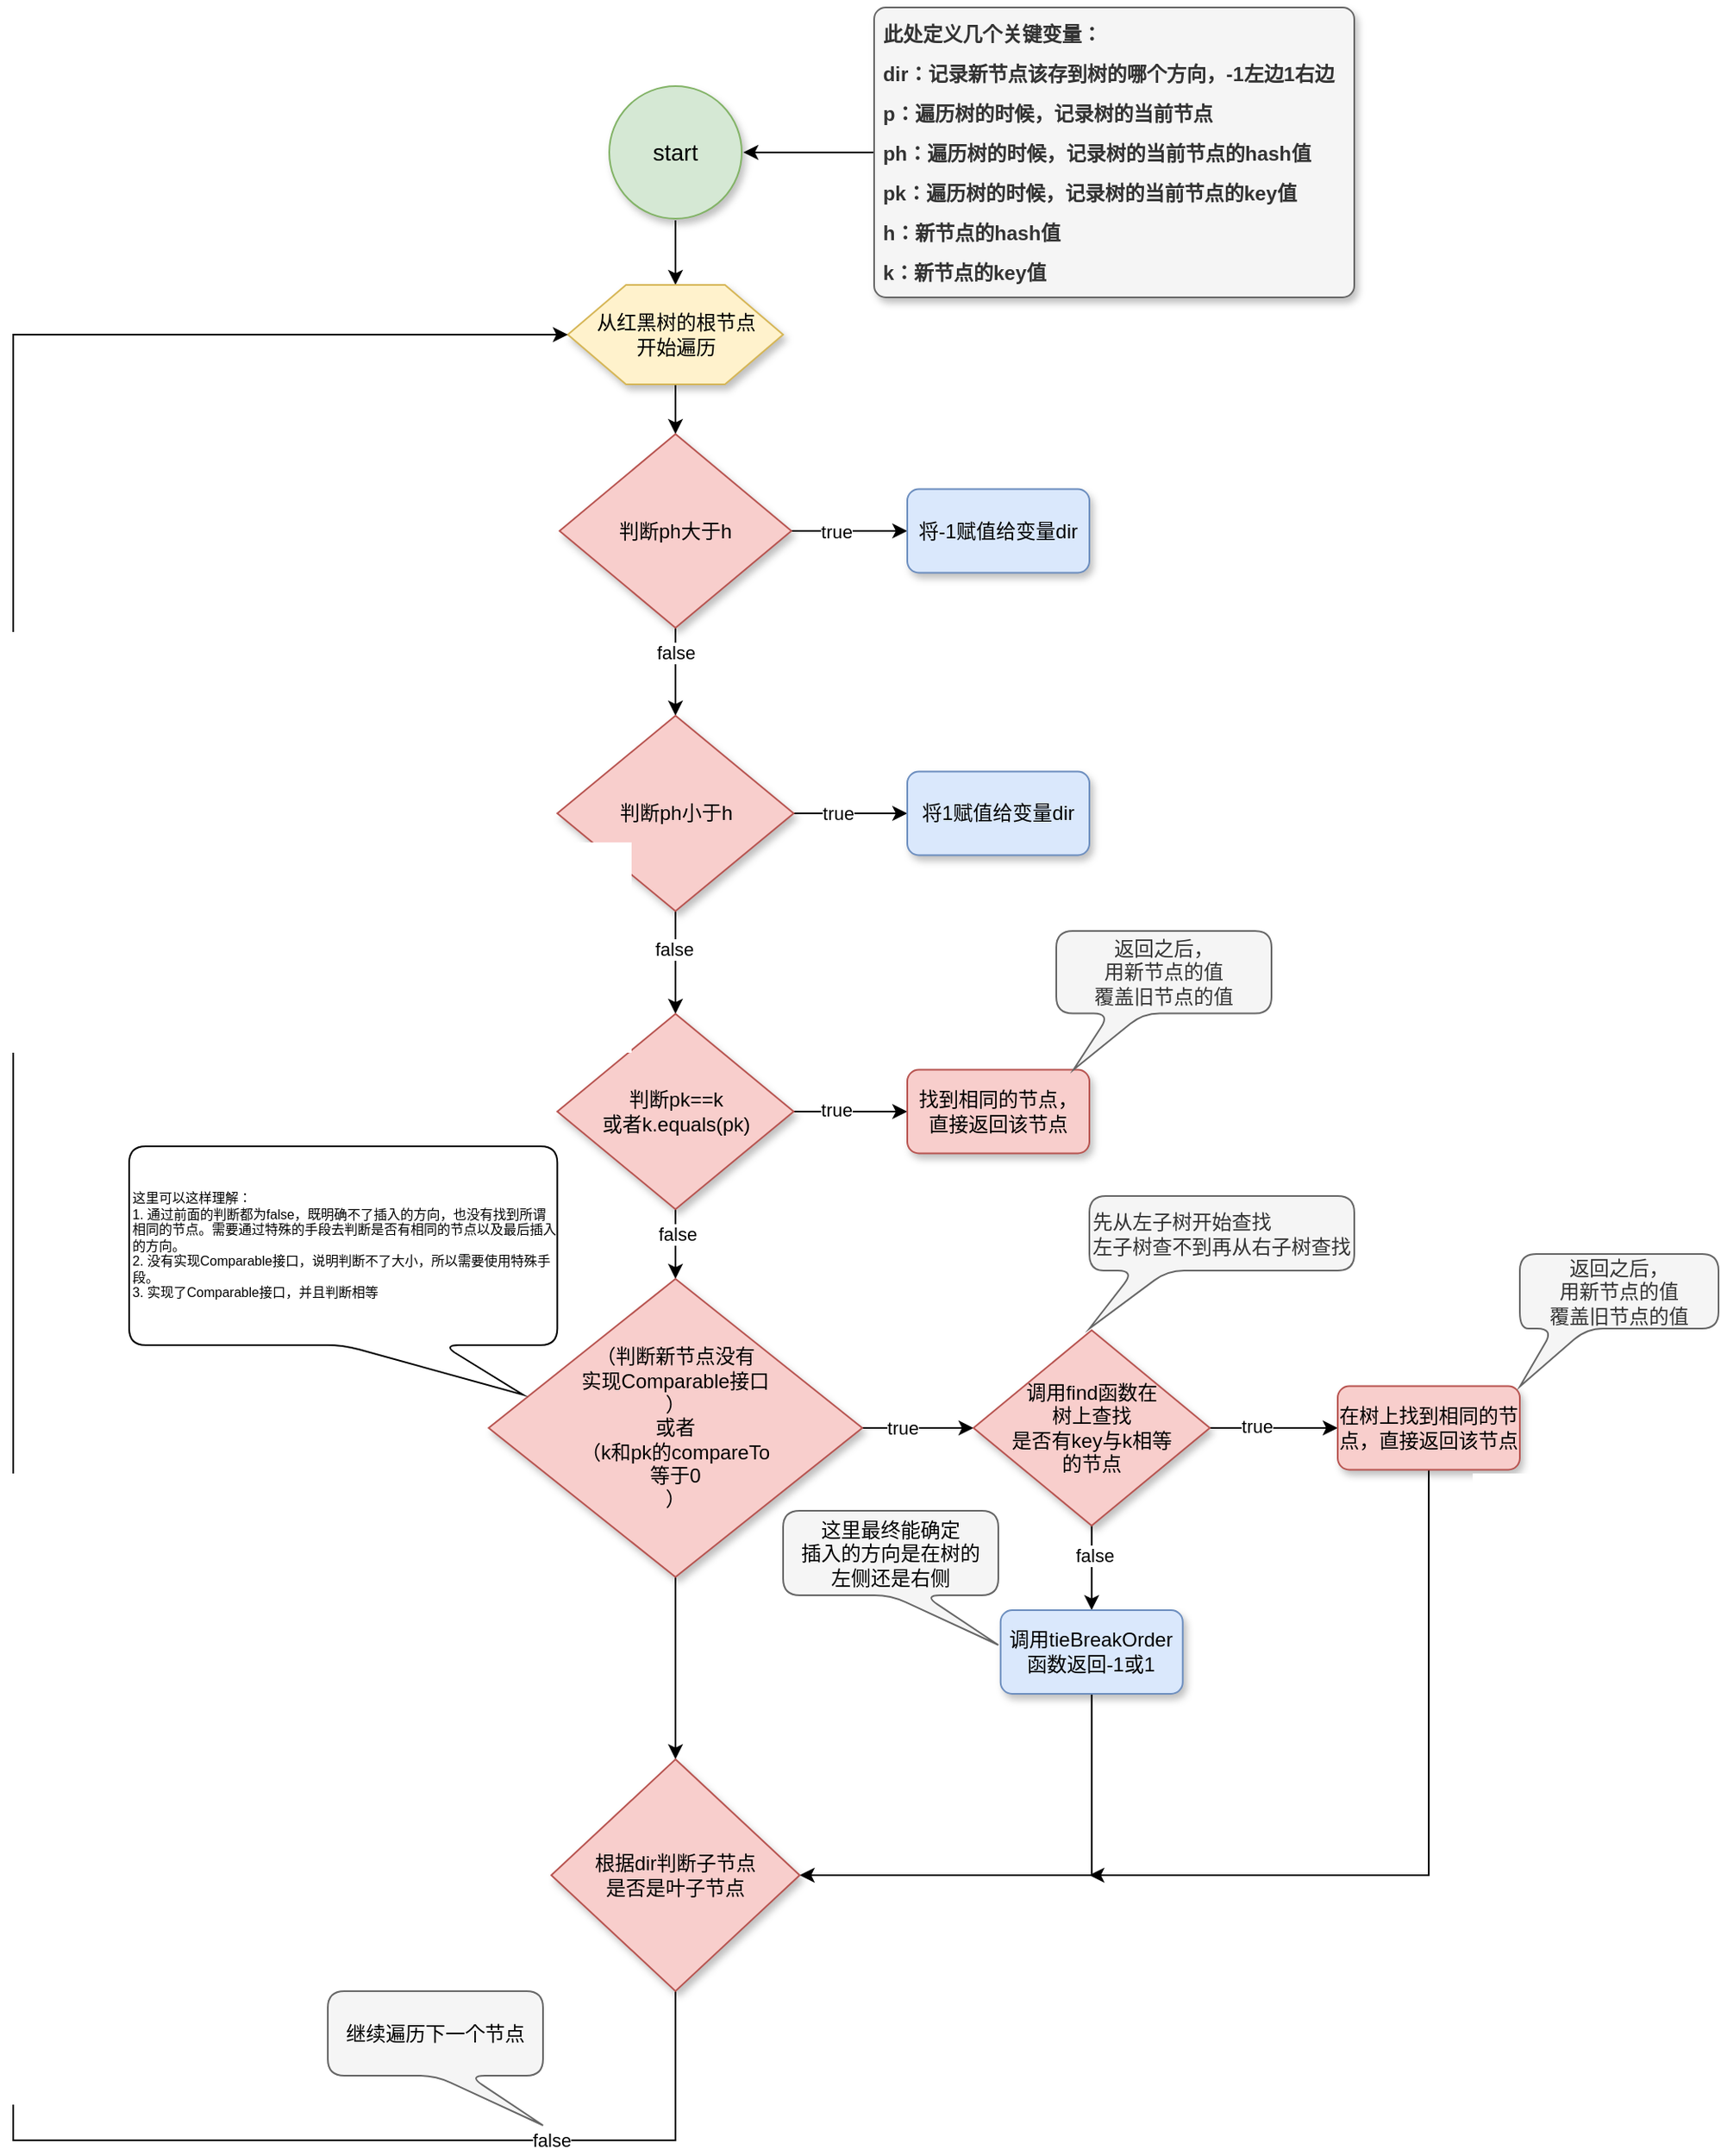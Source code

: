 <mxfile version="18.0.3" type="github">
  <diagram id="zdUhX8Ku0VIpOmGv64NR" name="第 1 页">
    <mxGraphModel dx="1093" dy="976" grid="1" gridSize="10" guides="1" tooltips="1" connect="1" arrows="1" fold="1" page="0" pageScale="1" pageWidth="827" pageHeight="1169" background="#ffffff" math="0" shadow="0">
      <root>
        <mxCell id="0" />
        <mxCell id="1" parent="0" />
        <mxCell id="ToSzjQ9twE04Xiy9Cd_i-1" value="" style="edgeStyle=orthogonalEdgeStyle;rounded=0;orthogonalLoop=1;jettySize=auto;html=1;fontSize=12;fontColor=#000000;strokeColor=#000000;" edge="1" parent="1" source="ToSzjQ9twE04Xiy9Cd_i-2" target="ToSzjQ9twE04Xiy9Cd_i-4">
          <mxGeometry relative="1" as="geometry" />
        </mxCell>
        <mxCell id="ToSzjQ9twE04Xiy9Cd_i-2" value="start" style="strokeWidth=1;html=1;shape=mxgraph.flowchart.start_2;whiteSpace=wrap;labelBorderColor=none;strokeColor=#82b366;perimeterSpacing=1;fillColor=#d5e8d4;shadow=1;fontSize=14;" vertex="1" parent="1">
          <mxGeometry x="400" y="40" width="80" height="80" as="geometry" />
        </mxCell>
        <mxCell id="ToSzjQ9twE04Xiy9Cd_i-3" value="" style="edgeStyle=orthogonalEdgeStyle;rounded=0;orthogonalLoop=1;jettySize=auto;html=1;" edge="1" parent="1" source="ToSzjQ9twE04Xiy9Cd_i-4" target="ToSzjQ9twE04Xiy9Cd_i-9">
          <mxGeometry relative="1" as="geometry" />
        </mxCell>
        <mxCell id="ToSzjQ9twE04Xiy9Cd_i-4" value="从红黑树的根节点&lt;br&gt;开始遍历" style="verticalLabelPosition=middle;verticalAlign=middle;html=1;shape=hexagon;perimeter=hexagonPerimeter2;arcSize=6;size=0.27;shadow=1;labelBorderColor=none;fontSize=12;strokeColor=#d6b656;strokeWidth=1;labelPosition=center;align=center;fillColor=#fff2cc;" vertex="1" parent="1">
          <mxGeometry x="375" y="160" width="130" height="60" as="geometry" />
        </mxCell>
        <mxCell id="ToSzjQ9twE04Xiy9Cd_i-5" value="" style="edgeStyle=orthogonalEdgeStyle;rounded=0;orthogonalLoop=1;jettySize=auto;html=1;" edge="1" parent="1" source="ToSzjQ9twE04Xiy9Cd_i-9" target="ToSzjQ9twE04Xiy9Cd_i-14">
          <mxGeometry relative="1" as="geometry" />
        </mxCell>
        <mxCell id="ToSzjQ9twE04Xiy9Cd_i-6" value="false" style="edgeLabel;html=1;align=center;verticalAlign=middle;resizable=0;points=[];" vertex="1" connectable="0" parent="ToSzjQ9twE04Xiy9Cd_i-5">
          <mxGeometry x="0.283" y="-2" relative="1" as="geometry">
            <mxPoint x="2" y="-19" as="offset" />
          </mxGeometry>
        </mxCell>
        <mxCell id="ToSzjQ9twE04Xiy9Cd_i-7" value="" style="edgeStyle=orthogonalEdgeStyle;rounded=0;orthogonalLoop=1;jettySize=auto;html=1;" edge="1" parent="1" source="ToSzjQ9twE04Xiy9Cd_i-9" target="ToSzjQ9twE04Xiy9Cd_i-18">
          <mxGeometry relative="1" as="geometry" />
        </mxCell>
        <mxCell id="ToSzjQ9twE04Xiy9Cd_i-8" value="true" style="edgeLabel;html=1;align=center;verticalAlign=middle;resizable=0;points=[];" vertex="1" connectable="0" parent="ToSzjQ9twE04Xiy9Cd_i-7">
          <mxGeometry x="-0.223" y="1" relative="1" as="geometry">
            <mxPoint y="1" as="offset" />
          </mxGeometry>
        </mxCell>
        <mxCell id="ToSzjQ9twE04Xiy9Cd_i-9" value="判断ph大于h" style="strokeWidth=1;html=1;shape=mxgraph.flowchart.decision;whiteSpace=wrap;fillColor=#f8cecc;strokeColor=#b85450;shadow=1;" vertex="1" parent="1">
          <mxGeometry x="370" y="250" width="140" height="117" as="geometry" />
        </mxCell>
        <mxCell id="ToSzjQ9twE04Xiy9Cd_i-10" value="" style="edgeStyle=orthogonalEdgeStyle;rounded=0;orthogonalLoop=1;jettySize=auto;html=1;" edge="1" parent="1" source="ToSzjQ9twE04Xiy9Cd_i-14" target="ToSzjQ9twE04Xiy9Cd_i-19">
          <mxGeometry relative="1" as="geometry" />
        </mxCell>
        <mxCell id="ToSzjQ9twE04Xiy9Cd_i-11" value="true" style="edgeLabel;html=1;align=center;verticalAlign=middle;resizable=0;points=[];" vertex="1" connectable="0" parent="ToSzjQ9twE04Xiy9Cd_i-10">
          <mxGeometry x="-0.247" relative="1" as="geometry">
            <mxPoint as="offset" />
          </mxGeometry>
        </mxCell>
        <mxCell id="ToSzjQ9twE04Xiy9Cd_i-12" value="" style="edgeStyle=orthogonalEdgeStyle;rounded=0;orthogonalLoop=1;jettySize=auto;html=1;" edge="1" parent="1" source="ToSzjQ9twE04Xiy9Cd_i-14" target="ToSzjQ9twE04Xiy9Cd_i-24">
          <mxGeometry relative="1" as="geometry" />
        </mxCell>
        <mxCell id="ToSzjQ9twE04Xiy9Cd_i-13" value="false" style="edgeLabel;html=1;align=center;verticalAlign=middle;resizable=0;points=[];" vertex="1" connectable="0" parent="ToSzjQ9twE04Xiy9Cd_i-12">
          <mxGeometry x="-0.271" y="-1" relative="1" as="geometry">
            <mxPoint as="offset" />
          </mxGeometry>
        </mxCell>
        <mxCell id="ToSzjQ9twE04Xiy9Cd_i-14" value="判断ph小于h" style="strokeWidth=1;html=1;shape=mxgraph.flowchart.decision;whiteSpace=wrap;fillColor=#f8cecc;strokeColor=#b85450;shadow=1;" vertex="1" parent="1">
          <mxGeometry x="368.63" y="420" width="142.75" height="118" as="geometry" />
        </mxCell>
        <mxCell id="ToSzjQ9twE04Xiy9Cd_i-15" value="" style="edgeStyle=orthogonalEdgeStyle;rounded=0;orthogonalLoop=1;jettySize=auto;html=1;fontColor=#E6FFCC;" edge="1" parent="1" source="ToSzjQ9twE04Xiy9Cd_i-16" target="ToSzjQ9twE04Xiy9Cd_i-2">
          <mxGeometry relative="1" as="geometry" />
        </mxCell>
        <mxCell id="ToSzjQ9twE04Xiy9Cd_i-16" value="&lt;b style=&quot;line-height: 2&quot;&gt;&lt;span style=&quot;white-space: pre&quot;&gt; &lt;/span&gt;此处定义几个关键变量：&lt;br&gt;&lt;span style=&quot;white-space: pre&quot;&gt; &lt;/span&gt;dir：记录新节点该存到树的哪个方向，-1左边1右边&lt;br&gt;&lt;span style=&quot;white-space: pre&quot;&gt; p：遍历树的时候，记录树的当前节点&lt;br/&gt; &lt;/span&gt;ph：遍历树的时候，记录树的当前节点的hash值&lt;br&gt;&lt;span style=&quot;white-space: pre&quot;&gt; &lt;/span&gt;pk：遍历树的时候，记录树的当前节点的key值&lt;br&gt;&amp;nbsp;h：新节点的hash值&lt;br&gt;&amp;nbsp;k：新节点的key值&lt;br&gt;&lt;/b&gt;" style="rounded=1;whiteSpace=wrap;html=1;absoluteArcSize=1;arcSize=14;strokeWidth=1;fillColor=#f5f5f5;strokeColor=#666666;shadow=1;fontColor=#333333;align=left;spacingTop=0;spacingRight=3;" vertex="1" parent="1">
          <mxGeometry x="560" y="-7.5" width="290" height="175" as="geometry" />
        </mxCell>
        <mxCell id="ToSzjQ9twE04Xiy9Cd_i-18" value="将-1赋值给变量dir" style="rounded=1;whiteSpace=wrap;html=1;absoluteArcSize=1;arcSize=14;strokeWidth=1;fillColor=#dae8fc;strokeColor=#6c8ebf;shadow=1;" vertex="1" parent="1">
          <mxGeometry x="580" y="283.25" width="110" height="50.5" as="geometry" />
        </mxCell>
        <mxCell id="ToSzjQ9twE04Xiy9Cd_i-19" value="将1赋值给变量dir" style="rounded=1;whiteSpace=wrap;html=1;absoluteArcSize=1;arcSize=14;strokeWidth=1;fillColor=#dae8fc;strokeColor=#6c8ebf;shadow=1;" vertex="1" parent="1">
          <mxGeometry x="580" y="453.75" width="110" height="50.5" as="geometry" />
        </mxCell>
        <mxCell id="ToSzjQ9twE04Xiy9Cd_i-20" value="" style="edgeStyle=orthogonalEdgeStyle;rounded=0;orthogonalLoop=1;jettySize=auto;html=1;" edge="1" parent="1" source="ToSzjQ9twE04Xiy9Cd_i-24" target="ToSzjQ9twE04Xiy9Cd_i-25">
          <mxGeometry relative="1" as="geometry" />
        </mxCell>
        <mxCell id="ToSzjQ9twE04Xiy9Cd_i-21" value="true" style="edgeLabel;html=1;align=center;verticalAlign=middle;resizable=0;points=[];" vertex="1" connectable="0" parent="ToSzjQ9twE04Xiy9Cd_i-20">
          <mxGeometry x="-0.265" y="1" relative="1" as="geometry">
            <mxPoint as="offset" />
          </mxGeometry>
        </mxCell>
        <mxCell id="ToSzjQ9twE04Xiy9Cd_i-22" value="" style="edgeStyle=orthogonalEdgeStyle;rounded=0;orthogonalLoop=1;jettySize=auto;html=1;" edge="1" parent="1" source="ToSzjQ9twE04Xiy9Cd_i-24">
          <mxGeometry relative="1" as="geometry">
            <mxPoint x="440.005" y="760" as="targetPoint" />
          </mxGeometry>
        </mxCell>
        <mxCell id="ToSzjQ9twE04Xiy9Cd_i-23" value="false" style="edgeLabel;html=1;align=center;verticalAlign=middle;resizable=0;points=[];" vertex="1" connectable="0" parent="ToSzjQ9twE04Xiy9Cd_i-22">
          <mxGeometry x="-0.314" y="1" relative="1" as="geometry">
            <mxPoint as="offset" />
          </mxGeometry>
        </mxCell>
        <mxCell id="ToSzjQ9twE04Xiy9Cd_i-24" value="判断pk==k&lt;br&gt;或者k.equals(pk)" style="strokeWidth=1;html=1;shape=mxgraph.flowchart.decision;whiteSpace=wrap;fillColor=#f8cecc;strokeColor=#b85450;shadow=1;" vertex="1" parent="1">
          <mxGeometry x="368.63" y="600" width="142.75" height="118" as="geometry" />
        </mxCell>
        <mxCell id="ToSzjQ9twE04Xiy9Cd_i-25" value="找到相同的节点，&lt;br&gt;直接返回该节点" style="rounded=1;whiteSpace=wrap;html=1;absoluteArcSize=1;arcSize=14;strokeWidth=1;fillColor=#f8cecc;strokeColor=#b85450;shadow=1;" vertex="1" parent="1">
          <mxGeometry x="580" y="633.75" width="110" height="50.5" as="geometry" />
        </mxCell>
        <mxCell id="ToSzjQ9twE04Xiy9Cd_i-26" value="" style="edgeStyle=orthogonalEdgeStyle;rounded=0;orthogonalLoop=1;jettySize=auto;html=1;" edge="1" parent="1" source="ToSzjQ9twE04Xiy9Cd_i-28">
          <mxGeometry relative="1" as="geometry">
            <mxPoint x="620" y="850.034" as="targetPoint" />
          </mxGeometry>
        </mxCell>
        <mxCell id="ToSzjQ9twE04Xiy9Cd_i-27" value="true" style="edgeLabel;html=1;align=center;verticalAlign=middle;resizable=0;points=[];" vertex="1" connectable="0" parent="ToSzjQ9twE04Xiy9Cd_i-26">
          <mxGeometry x="-0.31" y="-1" relative="1" as="geometry">
            <mxPoint y="-1" as="offset" />
          </mxGeometry>
        </mxCell>
        <mxCell id="ToSzjQ9twE04Xiy9Cd_i-42" style="edgeStyle=orthogonalEdgeStyle;rounded=0;orthogonalLoop=1;jettySize=auto;html=1;exitX=0.5;exitY=1;exitDx=0;exitDy=0;exitPerimeter=0;entryX=0.5;entryY=0;entryDx=0;entryDy=0;entryPerimeter=0;" edge="1" parent="1" source="ToSzjQ9twE04Xiy9Cd_i-28" target="ToSzjQ9twE04Xiy9Cd_i-41">
          <mxGeometry relative="1" as="geometry" />
        </mxCell>
        <mxCell id="ToSzjQ9twE04Xiy9Cd_i-28" value="（判断新节点没有&lt;br&gt;实现Comparable接口&lt;br&gt;）&lt;br&gt;或者&lt;br&gt;（k和pk的compareTo&lt;br&gt;等于0&lt;br&gt;）" style="strokeWidth=1;html=1;shape=mxgraph.flowchart.decision;whiteSpace=wrap;fillColor=#f8cecc;strokeColor=#b85450;shadow=1;" vertex="1" parent="1">
          <mxGeometry x="327.16" y="760" width="225.68" height="180" as="geometry" />
        </mxCell>
        <mxCell id="ToSzjQ9twE04Xiy9Cd_i-29" value="" style="edgeStyle=orthogonalEdgeStyle;rounded=0;orthogonalLoop=1;jettySize=auto;html=1;" edge="1" parent="1" source="ToSzjQ9twE04Xiy9Cd_i-33" target="ToSzjQ9twE04Xiy9Cd_i-34">
          <mxGeometry relative="1" as="geometry">
            <Array as="points">
              <mxPoint x="790" y="850" />
              <mxPoint x="790" y="850" />
            </Array>
          </mxGeometry>
        </mxCell>
        <mxCell id="ToSzjQ9twE04Xiy9Cd_i-30" value="true" style="edgeLabel;html=1;align=center;verticalAlign=middle;resizable=0;points=[];" vertex="1" connectable="0" parent="ToSzjQ9twE04Xiy9Cd_i-29">
          <mxGeometry x="-0.289" y="1" relative="1" as="geometry">
            <mxPoint as="offset" />
          </mxGeometry>
        </mxCell>
        <mxCell id="ToSzjQ9twE04Xiy9Cd_i-31" value="" style="edgeStyle=orthogonalEdgeStyle;rounded=0;orthogonalLoop=1;jettySize=auto;html=1;" edge="1" parent="1" source="ToSzjQ9twE04Xiy9Cd_i-33" target="ToSzjQ9twE04Xiy9Cd_i-35">
          <mxGeometry relative="1" as="geometry" />
        </mxCell>
        <mxCell id="ToSzjQ9twE04Xiy9Cd_i-32" value="false" style="edgeLabel;html=1;align=center;verticalAlign=middle;resizable=0;points=[];" vertex="1" connectable="0" parent="ToSzjQ9twE04Xiy9Cd_i-31">
          <mxGeometry x="-0.319" y="1" relative="1" as="geometry">
            <mxPoint as="offset" />
          </mxGeometry>
        </mxCell>
        <mxCell id="ToSzjQ9twE04Xiy9Cd_i-33" value="调用find函数在&lt;br&gt;树上查找&lt;br&gt;是否有key与k相等&lt;br&gt;的节点" style="strokeWidth=1;html=1;shape=mxgraph.flowchart.decision;whiteSpace=wrap;fillColor=#f8cecc;strokeColor=#b85450;shadow=1;" vertex="1" parent="1">
          <mxGeometry x="620" y="791" width="142.75" height="118" as="geometry" />
        </mxCell>
        <mxCell id="ToSzjQ9twE04Xiy9Cd_i-46" style="edgeStyle=orthogonalEdgeStyle;rounded=0;orthogonalLoop=1;jettySize=auto;html=1;exitX=0.5;exitY=1;exitDx=0;exitDy=0;" edge="1" parent="1" source="ToSzjQ9twE04Xiy9Cd_i-34">
          <mxGeometry relative="1" as="geometry">
            <mxPoint x="690" y="1120" as="targetPoint" />
            <Array as="points">
              <mxPoint x="895" y="1120" />
            </Array>
          </mxGeometry>
        </mxCell>
        <mxCell id="ToSzjQ9twE04Xiy9Cd_i-34" value="在树上找到相同的节点，直接返回该节点" style="rounded=1;whiteSpace=wrap;html=1;absoluteArcSize=1;arcSize=14;strokeWidth=1;fillColor=#f8cecc;strokeColor=#b85450;shadow=1;" vertex="1" parent="1">
          <mxGeometry x="840" y="824.75" width="110" height="50.5" as="geometry" />
        </mxCell>
        <mxCell id="ToSzjQ9twE04Xiy9Cd_i-43" style="edgeStyle=orthogonalEdgeStyle;rounded=0;orthogonalLoop=1;jettySize=auto;html=1;exitX=0.5;exitY=1;exitDx=0;exitDy=0;entryX=1;entryY=0.5;entryDx=0;entryDy=0;entryPerimeter=0;" edge="1" parent="1" source="ToSzjQ9twE04Xiy9Cd_i-35" target="ToSzjQ9twE04Xiy9Cd_i-41">
          <mxGeometry relative="1" as="geometry" />
        </mxCell>
        <mxCell id="ToSzjQ9twE04Xiy9Cd_i-35" value="调用tieBreakOrder函数返回-1或1" style="rounded=1;whiteSpace=wrap;html=1;absoluteArcSize=1;arcSize=14;strokeWidth=1;fillColor=#dae8fc;strokeColor=#6c8ebf;shadow=1;" vertex="1" parent="1">
          <mxGeometry x="636.38" y="960" width="110" height="50.5" as="geometry" />
        </mxCell>
        <mxCell id="ToSzjQ9twE04Xiy9Cd_i-36" value="&lt;span style=&quot;color: rgb(0, 0, 0);&quot;&gt;这里最终能确定&lt;/span&gt;&lt;br style=&quot;color: rgb(0, 0, 0);&quot;&gt;&lt;span style=&quot;color: rgb(0, 0, 0);&quot;&gt;插入的方向是在树的&lt;/span&gt;&lt;br style=&quot;color: rgb(0, 0, 0);&quot;&gt;&lt;span style=&quot;color: rgb(0, 0, 0);&quot;&gt;左侧还是右侧&lt;/span&gt;" style="shape=callout;whiteSpace=wrap;html=1;perimeter=calloutPerimeter;position2=1;fillColor=#f5f5f5;fontColor=#333333;strokeColor=#666666;rounded=1;" vertex="1" parent="1">
          <mxGeometry x="505" y="900" width="130" height="81" as="geometry" />
        </mxCell>
        <mxCell id="ToSzjQ9twE04Xiy9Cd_i-37" value="&lt;span style=&quot;&quot;&gt;返回之后，&lt;/span&gt;&lt;br style=&quot;&quot;&gt;&lt;span style=&quot;&quot;&gt;用新节点的值&lt;/span&gt;&lt;br style=&quot;&quot;&gt;&lt;span style=&quot;&quot;&gt;覆盖旧节点的值&lt;/span&gt;" style="shape=callout;whiteSpace=wrap;html=1;perimeter=calloutPerimeter;position2=0.08;fillColor=#f5f5f5;fontColor=#333333;strokeColor=#666666;size=34;position=0.25;rounded=1;" vertex="1" parent="1">
          <mxGeometry x="670" y="550" width="130" height="83.75" as="geometry" />
        </mxCell>
        <mxCell id="ToSzjQ9twE04Xiy9Cd_i-38" value="&lt;span style=&quot;&quot;&gt;返回之后，&lt;/span&gt;&lt;br style=&quot;&quot;&gt;&lt;span style=&quot;&quot;&gt;用新节点的值&lt;/span&gt;&lt;br style=&quot;&quot;&gt;&lt;span style=&quot;&quot;&gt;覆盖旧节点的值&lt;/span&gt;" style="shape=callout;whiteSpace=wrap;html=1;perimeter=calloutPerimeter;size=35;position=0.17;position2=0;fillColor=#f5f5f5;fontColor=#333333;strokeColor=#666666;rounded=1;" vertex="1" parent="1">
          <mxGeometry x="950" y="745" width="120" height="80" as="geometry" />
        </mxCell>
        <mxCell id="ToSzjQ9twE04Xiy9Cd_i-39" value="这里可以这样理解：&lt;br&gt;1. 通过前面的判断都为false，既明确不了插入的方向，也没有找到所谓相同的节点。需要通过特殊的手段去判断是否有相同的节点以及最后插入的方向。&lt;br&gt;2.&amp;nbsp;没有实现Comparable接口，说明判断不了大小，所以需要使用特殊手段。&lt;br&gt;3.&amp;nbsp;实现了Comparable接口，并且判断相等&lt;br&gt;" style="shape=callout;whiteSpace=wrap;perimeter=calloutPerimeter;rounded=1;position2=0.92;base=60;fontSize=8;align=left;html=1;" vertex="1" parent="1">
          <mxGeometry x="110" y="680" width="258.63" height="150" as="geometry" />
        </mxCell>
        <mxCell id="ToSzjQ9twE04Xiy9Cd_i-40" value="先从左子树开始查找&lt;br&gt;左子树查不到再从右子树查找" style="shape=callout;whiteSpace=wrap;html=1;perimeter=calloutPerimeter;size=35;position=0.17;position2=0;fillColor=#f5f5f5;fontColor=#333333;strokeColor=#666666;rounded=1;align=left;" vertex="1" parent="1">
          <mxGeometry x="690" y="710" width="160" height="80" as="geometry" />
        </mxCell>
        <mxCell id="ToSzjQ9twE04Xiy9Cd_i-47" style="edgeStyle=orthogonalEdgeStyle;rounded=0;orthogonalLoop=1;jettySize=auto;html=1;exitX=0.5;exitY=1;exitDx=0;exitDy=0;exitPerimeter=0;entryX=0;entryY=0.5;entryDx=0;entryDy=0;" edge="1" parent="1" source="ToSzjQ9twE04Xiy9Cd_i-41" target="ToSzjQ9twE04Xiy9Cd_i-4">
          <mxGeometry relative="1" as="geometry">
            <Array as="points">
              <mxPoint x="440" y="1280" />
              <mxPoint x="40" y="1280" />
              <mxPoint x="40" y="190" />
            </Array>
          </mxGeometry>
        </mxCell>
        <mxCell id="ToSzjQ9twE04Xiy9Cd_i-48" value="false" style="edgeLabel;html=1;align=center;verticalAlign=middle;resizable=0;points=[];" vertex="1" connectable="0" parent="ToSzjQ9twE04Xiy9Cd_i-47">
          <mxGeometry x="-0.89" y="-4" relative="1" as="geometry">
            <mxPoint x="-60" y="4" as="offset" />
          </mxGeometry>
        </mxCell>
        <mxCell id="ToSzjQ9twE04Xiy9Cd_i-41" value="根据dir判断子节点&lt;br&gt;是否是叶子节点" style="strokeWidth=1;html=1;shape=mxgraph.flowchart.decision;whiteSpace=wrap;fillColor=#f8cecc;strokeColor=#b85450;shadow=1;" vertex="1" parent="1">
          <mxGeometry x="365" y="1050" width="150.01" height="140" as="geometry" />
        </mxCell>
        <mxCell id="ToSzjQ9twE04Xiy9Cd_i-49" value="&lt;font color=&quot;#000000&quot;&gt;继续遍历下一个节点&lt;/font&gt;" style="shape=callout;whiteSpace=wrap;html=1;perimeter=calloutPerimeter;position2=1;fillColor=#f5f5f5;fontColor=#333333;strokeColor=#666666;rounded=1;" vertex="1" parent="1">
          <mxGeometry x="230" y="1190" width="130" height="81" as="geometry" />
        </mxCell>
      </root>
    </mxGraphModel>
  </diagram>
</mxfile>
